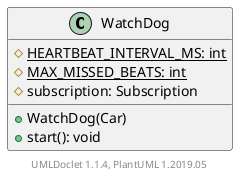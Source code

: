 @startuml

    class WatchDog [[WatchDog.html]] {
        {static} #HEARTBEAT_INTERVAL_MS: int
        {static} #MAX_MISSED_BEATS: int
        #subscription: Subscription
        +WatchDog(Car)
        +start(): void
    }


    center footer UMLDoclet 1.1.4, PlantUML 1.2019.05
@enduml
